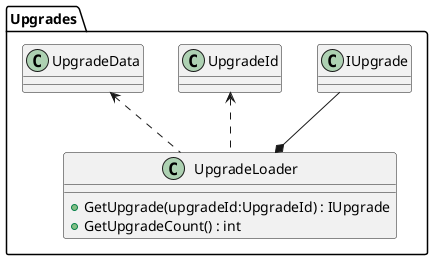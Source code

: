 @startuml
namespace Upgrades{
class UpgradeLoader {
    + GetUpgrade(upgradeId:UpgradeId) : IUpgrade
    + GetUpgradeCount() : int
}
}
Upgrades.IUpgrade --* Upgrades.UpgradeLoader
Upgrades.UpgradeId <.. Upgrades.UpgradeLoader
Upgrades.UpgradeData <.. Upgrades.UpgradeLoader
@enduml
